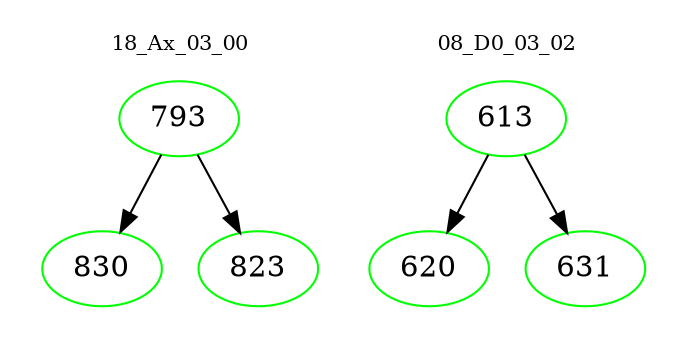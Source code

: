 digraph{
subgraph cluster_0 {
color = white
label = "18_Ax_03_00";
fontsize=10;
T0_793 [label="793", color="green"]
T0_793 -> T0_830 [color="black"]
T0_830 [label="830", color="green"]
T0_793 -> T0_823 [color="black"]
T0_823 [label="823", color="green"]
}
subgraph cluster_1 {
color = white
label = "08_D0_03_02";
fontsize=10;
T1_613 [label="613", color="green"]
T1_613 -> T1_620 [color="black"]
T1_620 [label="620", color="green"]
T1_613 -> T1_631 [color="black"]
T1_631 [label="631", color="green"]
}
}
